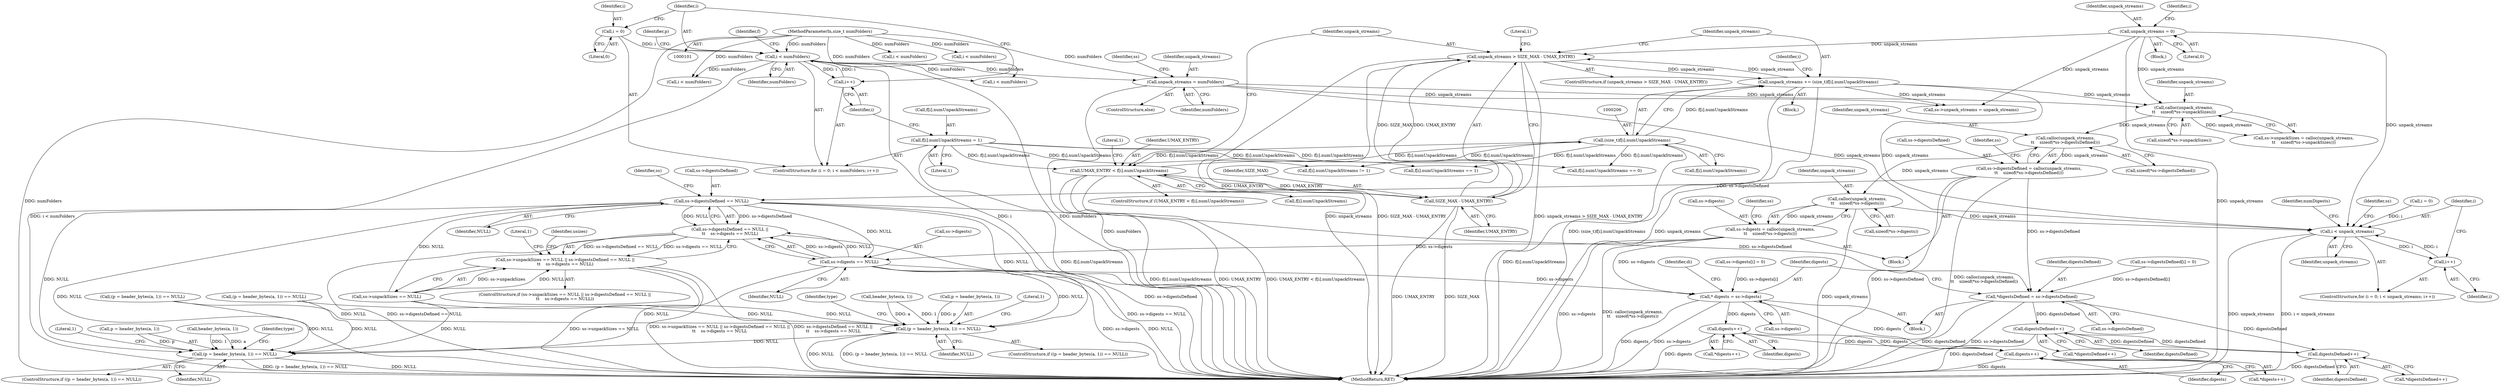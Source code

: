 digraph "0_libarchive_e79ef306afe332faf22e9b442a2c6b59cb175573@API" {
"1000254" [label="(Call,calloc(unpack_streams,\n\t\t    sizeof(*ss->digestsDefined)))"];
"1000243" [label="(Call,calloc(unpack_streams,\n\t\t    sizeof(*ss->unpackSizes)))"];
"1000228" [label="(Call,unpack_streams = numFolders)"];
"1000123" [label="(Call,i < numFolders)"];
"1000120" [label="(Call,i = 0)"];
"1000126" [label="(Call,i++)"];
"1000105" [label="(MethodParameterIn,size_t numFolders)"];
"1000155" [label="(Call,unpack_streams = 0)"];
"1000203" [label="(Call,unpack_streams += (size_t)f[i].numUnpackStreams)"];
"1000205" [label="(Call,(size_t)f[i].numUnpackStreams)"];
"1000183" [label="(Call,UMAX_ENTRY < f[i].numUnpackStreams)"];
"1000196" [label="(Call,SIZE_MAX - UMAX_ENTRY)"];
"1000128" [label="(Call,f[i].numUnpackStreams = 1)"];
"1000194" [label="(Call,unpack_streams > SIZE_MAX - UMAX_ENTRY)"];
"1000250" [label="(Call,ss->digestsDefined = calloc(unpack_streams,\n\t\t    sizeof(*ss->digestsDefined)))"];
"1000280" [label="(Call,ss->digestsDefined == NULL)"];
"1000279" [label="(Call,ss->digestsDefined == NULL ||\n\t\t    ss->digests == NULL)"];
"1000273" [label="(Call,ss->unpackSizes == NULL || ss->digestsDefined == NULL ||\n\t\t    ss->digests == NULL)"];
"1000285" [label="(Call,ss->digests == NULL)"];
"1000372" [label="(Call,(p = header_bytes(a, 1)) == NULL)"];
"1000571" [label="(Call,(p = header_bytes(a, 1)) == NULL)"];
"1000460" [label="(Call,* digests = ss->digests)"];
"1000522" [label="(Call,digests++)"];
"1000560" [label="(Call,digests++)"];
"1000454" [label="(Call,*digestsDefined = ss->digestsDefined)"];
"1000517" [label="(Call,digestsDefined++)"];
"1000551" [label="(Call,digestsDefined++)"];
"1000265" [label="(Call,calloc(unpack_streams,\n\t\t    sizeof(*ss->digests)))"];
"1000261" [label="(Call,ss->digests = calloc(unpack_streams,\n\t\t    sizeof(*ss->digests)))"];
"1000390" [label="(Call,i < unpack_streams)"];
"1000393" [label="(Call,i++)"];
"1000263" [label="(Identifier,ss)"];
"1000274" [label="(Call,ss->unpackSizes == NULL)"];
"1000156" [label="(Identifier,unpack_streams)"];
"1000245" [label="(Call,sizeof(*ss->unpackSizes))"];
"1000272" [label="(ControlStructure,if (ss->unpackSizes == NULL || ss->digestsDefined == NULL ||\n\t\t    ss->digests == NULL))"];
"1000461" [label="(Identifier,digests)"];
"1000371" [label="(ControlStructure,if ((p = header_bytes(a, 1)) == NULL))"];
"1000393" [label="(Call,i++)"];
"1000392" [label="(Identifier,unpack_streams)"];
"1000378" [label="(Identifier,NULL)"];
"1000250" [label="(Call,ss->digestsDefined = calloc(unpack_streams,\n\t\t    sizeof(*ss->digestsDefined)))"];
"1000213" [label="(Call,(p = header_bytes(a, 1)) == NULL)"];
"1000280" [label="(Call,ss->digestsDefined == NULL)"];
"1000266" [label="(Identifier,unpack_streams)"];
"1000394" [label="(Identifier,i)"];
"1000192" [label="(Literal,1)"];
"1000125" [label="(Identifier,numFolders)"];
"1000229" [label="(Identifier,unpack_streams)"];
"1000577" [label="(Identifier,NULL)"];
"1000292" [label="(Literal,1)"];
"1000281" [label="(Call,ss->digestsDefined)"];
"1000154" [label="(Block,)"];
"1000254" [label="(Call,calloc(unpack_streams,\n\t\t    sizeof(*ss->digestsDefined)))"];
"1000550" [label="(Call,*digestsDefined++)"];
"1000196" [label="(Call,SIZE_MAX - UMAX_ENTRY)"];
"1000134" [label="(Literal,1)"];
"1000391" [label="(Identifier,i)"];
"1000390" [label="(Call,i < unpack_streams)"];
"1000396" [label="(Call,ss->digestsDefined[i] = 0)"];
"1000239" [label="(Call,ss->unpackSizes = calloc(unpack_streams,\n\t\t    sizeof(*ss->unpackSizes)))"];
"1000230" [label="(Identifier,numFolders)"];
"1000582" [label="(Identifier,type)"];
"1000455" [label="(Identifier,digestsDefined)"];
"1000183" [label="(Call,UMAX_ENTRY < f[i].numUnpackStreams)"];
"1000228" [label="(Call,unpack_streams = numFolders)"];
"1000594" [label="(MethodReturn,RET)"];
"1000580" [label="(Literal,1)"];
"1000123" [label="(Call,i < numFolders)"];
"1000570" [label="(ControlStructure,if ((p = header_bytes(a, 1)) == NULL))"];
"1000522" [label="(Call,digests++)"];
"1000185" [label="(Call,f[i].numUnpackStreams)"];
"1000166" [label="(Identifier,i)"];
"1000518" [label="(Identifier,digestsDefined)"];
"1000454" [label="(Call,*digestsDefined = ss->digestsDefined)"];
"1000559" [label="(Call,*digests++)"];
"1000373" [label="(Call,p = header_bytes(a, 1))"];
"1000261" [label="(Call,ss->digests = calloc(unpack_streams,\n\t\t    sizeof(*ss->digests)))"];
"1000243" [label="(Call,calloc(unpack_streams,\n\t\t    sizeof(*ss->unpackSizes)))"];
"1000127" [label="(Identifier,i)"];
"1000294" [label="(Identifier,usizes)"];
"1000286" [label="(Call,ss->digests)"];
"1000203" [label="(Call,unpack_streams += (size_t)f[i].numUnpackStreams)"];
"1000574" [label="(Call,header_bytes(a, 1))"];
"1000456" [label="(Call,ss->digestsDefined)"];
"1000167" [label="(Block,)"];
"1000205" [label="(Call,(size_t)f[i].numUnpackStreams)"];
"1000131" [label="(Identifier,f)"];
"1000417" [label="(Call,i < numFolders)"];
"1000523" [label="(Identifier,digests)"];
"1000572" [label="(Call,p = header_bytes(a, 1))"];
"1000184" [label="(Identifier,UMAX_ENTRY)"];
"1000381" [label="(Literal,1)"];
"1000411" [label="(Identifier,numDigests)"];
"1000182" [label="(ControlStructure,if (UMAX_ENTRY < f[i].numUnpackStreams))"];
"1000233" [label="(Identifier,ss)"];
"1000399" [label="(Identifier,ss)"];
"1000284" [label="(Identifier,NULL)"];
"1000375" [label="(Call,header_bytes(a, 1))"];
"1000287" [label="(Identifier,ss)"];
"1000126" [label="(Call,i++)"];
"1000551" [label="(Call,digestsDefined++)"];
"1000244" [label="(Identifier,unpack_streams)"];
"1000207" [label="(Call,f[i].numUnpackStreams)"];
"1000267" [label="(Call,sizeof(*ss->digests))"];
"1000231" [label="(Call,ss->unpack_streams = unpack_streams)"];
"1000387" [label="(Call,i = 0)"];
"1000451" [label="(Block,)"];
"1000251" [label="(Call,ss->digestsDefined)"];
"1000160" [label="(Identifier,i)"];
"1000119" [label="(ControlStructure,for (i = 0; i < numFolders; i++))"];
"1000157" [label="(Literal,0)"];
"1000403" [label="(Call,ss->digests[i] = 0)"];
"1000138" [label="(Identifier,p)"];
"1000129" [label="(Call,f[i].numUnpackStreams)"];
"1000128" [label="(Call,f[i].numUnpackStreams = 1)"];
"1000494" [label="(Call,i < numFolders)"];
"1000302" [label="(Call,i < numFolders)"];
"1000311" [label="(Call,f[i].numUnpackStreams == 0)"];
"1000279" [label="(Call,ss->digestsDefined == NULL ||\n\t\t    ss->digests == NULL)"];
"1000122" [label="(Literal,0)"];
"1000256" [label="(Call,sizeof(*ss->digestsDefined))"];
"1000136" [label="(Call,(p = header_bytes(a, 1)) == NULL)"];
"1000121" [label="(Identifier,i)"];
"1000195" [label="(Identifier,unpack_streams)"];
"1000467" [label="(Identifier,di)"];
"1000560" [label="(Call,digests++)"];
"1000120" [label="(Call,i = 0)"];
"1000460" [label="(Call,* digests = ss->digests)"];
"1000124" [label="(Identifier,i)"];
"1000202" [label="(Literal,1)"];
"1000198" [label="(Identifier,UMAX_ENTRY)"];
"1000197" [label="(Identifier,SIZE_MAX)"];
"1000273" [label="(Call,ss->unpackSizes == NULL || ss->digestsDefined == NULL ||\n\t\t    ss->digests == NULL)"];
"1000386" [label="(ControlStructure,for (i = 0; i < unpack_streams; i++))"];
"1000265" [label="(Call,calloc(unpack_streams,\n\t\t    sizeof(*ss->digests)))"];
"1000162" [label="(Call,i < numFolders)"];
"1000155" [label="(Call,unpack_streams = 0)"];
"1000194" [label="(Call,unpack_streams > SIZE_MAX - UMAX_ENTRY)"];
"1000425" [label="(Call,f[i].numUnpackStreams != 1)"];
"1000552" [label="(Identifier,digestsDefined)"];
"1000204" [label="(Identifier,unpack_streams)"];
"1000517" [label="(Call,digestsDefined++)"];
"1000516" [label="(Call,*digestsDefined++)"];
"1000383" [label="(Identifier,type)"];
"1000502" [label="(Call,f[i].numUnpackStreams == 1)"];
"1000262" [label="(Call,ss->digests)"];
"1000571" [label="(Call,(p = header_bytes(a, 1)) == NULL)"];
"1000372" [label="(Call,(p = header_bytes(a, 1)) == NULL)"];
"1000289" [label="(Identifier,NULL)"];
"1000462" [label="(Call,ss->digests)"];
"1000238" [label="(Block,)"];
"1000227" [label="(ControlStructure,else)"];
"1000105" [label="(MethodParameterIn,size_t numFolders)"];
"1000193" [label="(ControlStructure,if (unpack_streams > SIZE_MAX - UMAX_ENTRY))"];
"1000285" [label="(Call,ss->digests == NULL)"];
"1000561" [label="(Identifier,digests)"];
"1000276" [label="(Identifier,ss)"];
"1000521" [label="(Call,*digests++)"];
"1000255" [label="(Identifier,unpack_streams)"];
"1000254" -> "1000250"  [label="AST: "];
"1000254" -> "1000256"  [label="CFG: "];
"1000255" -> "1000254"  [label="AST: "];
"1000256" -> "1000254"  [label="AST: "];
"1000250" -> "1000254"  [label="CFG: "];
"1000254" -> "1000250"  [label="DDG: unpack_streams"];
"1000243" -> "1000254"  [label="DDG: unpack_streams"];
"1000254" -> "1000265"  [label="DDG: unpack_streams"];
"1000243" -> "1000239"  [label="AST: "];
"1000243" -> "1000245"  [label="CFG: "];
"1000244" -> "1000243"  [label="AST: "];
"1000245" -> "1000243"  [label="AST: "];
"1000239" -> "1000243"  [label="CFG: "];
"1000243" -> "1000239"  [label="DDG: unpack_streams"];
"1000228" -> "1000243"  [label="DDG: unpack_streams"];
"1000155" -> "1000243"  [label="DDG: unpack_streams"];
"1000203" -> "1000243"  [label="DDG: unpack_streams"];
"1000228" -> "1000227"  [label="AST: "];
"1000228" -> "1000230"  [label="CFG: "];
"1000229" -> "1000228"  [label="AST: "];
"1000230" -> "1000228"  [label="AST: "];
"1000233" -> "1000228"  [label="CFG: "];
"1000228" -> "1000594"  [label="DDG: numFolders"];
"1000123" -> "1000228"  [label="DDG: numFolders"];
"1000105" -> "1000228"  [label="DDG: numFolders"];
"1000228" -> "1000231"  [label="DDG: unpack_streams"];
"1000228" -> "1000390"  [label="DDG: unpack_streams"];
"1000123" -> "1000119"  [label="AST: "];
"1000123" -> "1000125"  [label="CFG: "];
"1000124" -> "1000123"  [label="AST: "];
"1000125" -> "1000123"  [label="AST: "];
"1000131" -> "1000123"  [label="CFG: "];
"1000138" -> "1000123"  [label="CFG: "];
"1000123" -> "1000594"  [label="DDG: numFolders"];
"1000123" -> "1000594"  [label="DDG: i < numFolders"];
"1000123" -> "1000594"  [label="DDG: i"];
"1000120" -> "1000123"  [label="DDG: i"];
"1000126" -> "1000123"  [label="DDG: i"];
"1000105" -> "1000123"  [label="DDG: numFolders"];
"1000123" -> "1000126"  [label="DDG: i"];
"1000123" -> "1000162"  [label="DDG: numFolders"];
"1000123" -> "1000302"  [label="DDG: numFolders"];
"1000120" -> "1000119"  [label="AST: "];
"1000120" -> "1000122"  [label="CFG: "];
"1000121" -> "1000120"  [label="AST: "];
"1000122" -> "1000120"  [label="AST: "];
"1000124" -> "1000120"  [label="CFG: "];
"1000126" -> "1000119"  [label="AST: "];
"1000126" -> "1000127"  [label="CFG: "];
"1000127" -> "1000126"  [label="AST: "];
"1000124" -> "1000126"  [label="CFG: "];
"1000105" -> "1000101"  [label="AST: "];
"1000105" -> "1000594"  [label="DDG: numFolders"];
"1000105" -> "1000162"  [label="DDG: numFolders"];
"1000105" -> "1000302"  [label="DDG: numFolders"];
"1000105" -> "1000417"  [label="DDG: numFolders"];
"1000105" -> "1000494"  [label="DDG: numFolders"];
"1000155" -> "1000154"  [label="AST: "];
"1000155" -> "1000157"  [label="CFG: "];
"1000156" -> "1000155"  [label="AST: "];
"1000157" -> "1000155"  [label="AST: "];
"1000160" -> "1000155"  [label="CFG: "];
"1000155" -> "1000594"  [label="DDG: unpack_streams"];
"1000155" -> "1000194"  [label="DDG: unpack_streams"];
"1000155" -> "1000231"  [label="DDG: unpack_streams"];
"1000155" -> "1000390"  [label="DDG: unpack_streams"];
"1000203" -> "1000167"  [label="AST: "];
"1000203" -> "1000205"  [label="CFG: "];
"1000204" -> "1000203"  [label="AST: "];
"1000205" -> "1000203"  [label="AST: "];
"1000166" -> "1000203"  [label="CFG: "];
"1000203" -> "1000594"  [label="DDG: (size_t)f[i].numUnpackStreams"];
"1000203" -> "1000594"  [label="DDG: unpack_streams"];
"1000203" -> "1000194"  [label="DDG: unpack_streams"];
"1000205" -> "1000203"  [label="DDG: f[i].numUnpackStreams"];
"1000194" -> "1000203"  [label="DDG: unpack_streams"];
"1000203" -> "1000231"  [label="DDG: unpack_streams"];
"1000203" -> "1000390"  [label="DDG: unpack_streams"];
"1000205" -> "1000207"  [label="CFG: "];
"1000206" -> "1000205"  [label="AST: "];
"1000207" -> "1000205"  [label="AST: "];
"1000205" -> "1000594"  [label="DDG: f[i].numUnpackStreams"];
"1000205" -> "1000183"  [label="DDG: f[i].numUnpackStreams"];
"1000183" -> "1000205"  [label="DDG: f[i].numUnpackStreams"];
"1000205" -> "1000311"  [label="DDG: f[i].numUnpackStreams"];
"1000205" -> "1000425"  [label="DDG: f[i].numUnpackStreams"];
"1000205" -> "1000502"  [label="DDG: f[i].numUnpackStreams"];
"1000183" -> "1000182"  [label="AST: "];
"1000183" -> "1000185"  [label="CFG: "];
"1000184" -> "1000183"  [label="AST: "];
"1000185" -> "1000183"  [label="AST: "];
"1000192" -> "1000183"  [label="CFG: "];
"1000195" -> "1000183"  [label="CFG: "];
"1000183" -> "1000594"  [label="DDG: f[i].numUnpackStreams"];
"1000183" -> "1000594"  [label="DDG: UMAX_ENTRY"];
"1000183" -> "1000594"  [label="DDG: UMAX_ENTRY < f[i].numUnpackStreams"];
"1000196" -> "1000183"  [label="DDG: UMAX_ENTRY"];
"1000128" -> "1000183"  [label="DDG: f[i].numUnpackStreams"];
"1000183" -> "1000196"  [label="DDG: UMAX_ENTRY"];
"1000196" -> "1000194"  [label="AST: "];
"1000196" -> "1000198"  [label="CFG: "];
"1000197" -> "1000196"  [label="AST: "];
"1000198" -> "1000196"  [label="AST: "];
"1000194" -> "1000196"  [label="CFG: "];
"1000196" -> "1000594"  [label="DDG: SIZE_MAX"];
"1000196" -> "1000594"  [label="DDG: UMAX_ENTRY"];
"1000196" -> "1000194"  [label="DDG: SIZE_MAX"];
"1000196" -> "1000194"  [label="DDG: UMAX_ENTRY"];
"1000128" -> "1000119"  [label="AST: "];
"1000128" -> "1000134"  [label="CFG: "];
"1000129" -> "1000128"  [label="AST: "];
"1000134" -> "1000128"  [label="AST: "];
"1000127" -> "1000128"  [label="CFG: "];
"1000128" -> "1000594"  [label="DDG: f[i].numUnpackStreams"];
"1000128" -> "1000311"  [label="DDG: f[i].numUnpackStreams"];
"1000128" -> "1000425"  [label="DDG: f[i].numUnpackStreams"];
"1000128" -> "1000502"  [label="DDG: f[i].numUnpackStreams"];
"1000194" -> "1000193"  [label="AST: "];
"1000195" -> "1000194"  [label="AST: "];
"1000202" -> "1000194"  [label="CFG: "];
"1000204" -> "1000194"  [label="CFG: "];
"1000194" -> "1000594"  [label="DDG: unpack_streams > SIZE_MAX - UMAX_ENTRY"];
"1000194" -> "1000594"  [label="DDG: unpack_streams"];
"1000194" -> "1000594"  [label="DDG: SIZE_MAX - UMAX_ENTRY"];
"1000250" -> "1000238"  [label="AST: "];
"1000251" -> "1000250"  [label="AST: "];
"1000263" -> "1000250"  [label="CFG: "];
"1000250" -> "1000594"  [label="DDG: ss->digestsDefined"];
"1000250" -> "1000594"  [label="DDG: calloc(unpack_streams,\n\t\t    sizeof(*ss->digestsDefined))"];
"1000250" -> "1000280"  [label="DDG: ss->digestsDefined"];
"1000250" -> "1000454"  [label="DDG: ss->digestsDefined"];
"1000280" -> "1000279"  [label="AST: "];
"1000280" -> "1000284"  [label="CFG: "];
"1000281" -> "1000280"  [label="AST: "];
"1000284" -> "1000280"  [label="AST: "];
"1000287" -> "1000280"  [label="CFG: "];
"1000279" -> "1000280"  [label="CFG: "];
"1000280" -> "1000594"  [label="DDG: NULL"];
"1000280" -> "1000594"  [label="DDG: ss->digestsDefined"];
"1000280" -> "1000279"  [label="DDG: ss->digestsDefined"];
"1000280" -> "1000279"  [label="DDG: NULL"];
"1000274" -> "1000280"  [label="DDG: NULL"];
"1000280" -> "1000285"  [label="DDG: NULL"];
"1000280" -> "1000372"  [label="DDG: NULL"];
"1000280" -> "1000454"  [label="DDG: ss->digestsDefined"];
"1000280" -> "1000571"  [label="DDG: NULL"];
"1000279" -> "1000273"  [label="AST: "];
"1000279" -> "1000285"  [label="CFG: "];
"1000285" -> "1000279"  [label="AST: "];
"1000273" -> "1000279"  [label="CFG: "];
"1000279" -> "1000594"  [label="DDG: ss->digests == NULL"];
"1000279" -> "1000594"  [label="DDG: ss->digestsDefined == NULL"];
"1000279" -> "1000273"  [label="DDG: ss->digestsDefined == NULL"];
"1000279" -> "1000273"  [label="DDG: ss->digests == NULL"];
"1000285" -> "1000279"  [label="DDG: ss->digests"];
"1000285" -> "1000279"  [label="DDG: NULL"];
"1000273" -> "1000272"  [label="AST: "];
"1000273" -> "1000274"  [label="CFG: "];
"1000274" -> "1000273"  [label="AST: "];
"1000292" -> "1000273"  [label="CFG: "];
"1000294" -> "1000273"  [label="CFG: "];
"1000273" -> "1000594"  [label="DDG: ss->unpackSizes == NULL"];
"1000273" -> "1000594"  [label="DDG: ss->unpackSizes == NULL || ss->digestsDefined == NULL ||\n\t\t    ss->digests == NULL"];
"1000273" -> "1000594"  [label="DDG: ss->digestsDefined == NULL ||\n\t\t    ss->digests == NULL"];
"1000274" -> "1000273"  [label="DDG: ss->unpackSizes"];
"1000274" -> "1000273"  [label="DDG: NULL"];
"1000285" -> "1000289"  [label="CFG: "];
"1000286" -> "1000285"  [label="AST: "];
"1000289" -> "1000285"  [label="AST: "];
"1000285" -> "1000594"  [label="DDG: ss->digests"];
"1000285" -> "1000594"  [label="DDG: NULL"];
"1000261" -> "1000285"  [label="DDG: ss->digests"];
"1000285" -> "1000372"  [label="DDG: NULL"];
"1000285" -> "1000460"  [label="DDG: ss->digests"];
"1000285" -> "1000571"  [label="DDG: NULL"];
"1000372" -> "1000371"  [label="AST: "];
"1000372" -> "1000378"  [label="CFG: "];
"1000373" -> "1000372"  [label="AST: "];
"1000378" -> "1000372"  [label="AST: "];
"1000381" -> "1000372"  [label="CFG: "];
"1000383" -> "1000372"  [label="CFG: "];
"1000372" -> "1000594"  [label="DDG: NULL"];
"1000372" -> "1000594"  [label="DDG: (p = header_bytes(a, 1)) == NULL"];
"1000373" -> "1000372"  [label="DDG: p"];
"1000375" -> "1000372"  [label="DDG: a"];
"1000375" -> "1000372"  [label="DDG: 1"];
"1000136" -> "1000372"  [label="DDG: NULL"];
"1000213" -> "1000372"  [label="DDG: NULL"];
"1000274" -> "1000372"  [label="DDG: NULL"];
"1000372" -> "1000571"  [label="DDG: NULL"];
"1000571" -> "1000570"  [label="AST: "];
"1000571" -> "1000577"  [label="CFG: "];
"1000572" -> "1000571"  [label="AST: "];
"1000577" -> "1000571"  [label="AST: "];
"1000580" -> "1000571"  [label="CFG: "];
"1000582" -> "1000571"  [label="CFG: "];
"1000571" -> "1000594"  [label="DDG: (p = header_bytes(a, 1)) == NULL"];
"1000571" -> "1000594"  [label="DDG: NULL"];
"1000572" -> "1000571"  [label="DDG: p"];
"1000574" -> "1000571"  [label="DDG: a"];
"1000574" -> "1000571"  [label="DDG: 1"];
"1000136" -> "1000571"  [label="DDG: NULL"];
"1000213" -> "1000571"  [label="DDG: NULL"];
"1000274" -> "1000571"  [label="DDG: NULL"];
"1000460" -> "1000451"  [label="AST: "];
"1000460" -> "1000462"  [label="CFG: "];
"1000461" -> "1000460"  [label="AST: "];
"1000462" -> "1000460"  [label="AST: "];
"1000467" -> "1000460"  [label="CFG: "];
"1000460" -> "1000594"  [label="DDG: digests"];
"1000460" -> "1000594"  [label="DDG: ss->digests"];
"1000403" -> "1000460"  [label="DDG: ss->digests[i]"];
"1000261" -> "1000460"  [label="DDG: ss->digests"];
"1000460" -> "1000522"  [label="DDG: digests"];
"1000460" -> "1000560"  [label="DDG: digests"];
"1000522" -> "1000521"  [label="AST: "];
"1000522" -> "1000523"  [label="CFG: "];
"1000523" -> "1000522"  [label="AST: "];
"1000521" -> "1000522"  [label="CFG: "];
"1000522" -> "1000594"  [label="DDG: digests"];
"1000560" -> "1000522"  [label="DDG: digests"];
"1000522" -> "1000560"  [label="DDG: digests"];
"1000560" -> "1000559"  [label="AST: "];
"1000560" -> "1000561"  [label="CFG: "];
"1000561" -> "1000560"  [label="AST: "];
"1000559" -> "1000560"  [label="CFG: "];
"1000560" -> "1000594"  [label="DDG: digests"];
"1000454" -> "1000451"  [label="AST: "];
"1000454" -> "1000456"  [label="CFG: "];
"1000455" -> "1000454"  [label="AST: "];
"1000456" -> "1000454"  [label="AST: "];
"1000461" -> "1000454"  [label="CFG: "];
"1000454" -> "1000594"  [label="DDG: digestsDefined"];
"1000454" -> "1000594"  [label="DDG: ss->digestsDefined"];
"1000396" -> "1000454"  [label="DDG: ss->digestsDefined[i]"];
"1000454" -> "1000517"  [label="DDG: digestsDefined"];
"1000454" -> "1000551"  [label="DDG: digestsDefined"];
"1000517" -> "1000516"  [label="AST: "];
"1000517" -> "1000518"  [label="CFG: "];
"1000518" -> "1000517"  [label="AST: "];
"1000516" -> "1000517"  [label="CFG: "];
"1000517" -> "1000594"  [label="DDG: digestsDefined"];
"1000551" -> "1000517"  [label="DDG: digestsDefined"];
"1000517" -> "1000551"  [label="DDG: digestsDefined"];
"1000551" -> "1000550"  [label="AST: "];
"1000551" -> "1000552"  [label="CFG: "];
"1000552" -> "1000551"  [label="AST: "];
"1000550" -> "1000551"  [label="CFG: "];
"1000551" -> "1000594"  [label="DDG: digestsDefined"];
"1000265" -> "1000261"  [label="AST: "];
"1000265" -> "1000267"  [label="CFG: "];
"1000266" -> "1000265"  [label="AST: "];
"1000267" -> "1000265"  [label="AST: "];
"1000261" -> "1000265"  [label="CFG: "];
"1000265" -> "1000594"  [label="DDG: unpack_streams"];
"1000265" -> "1000261"  [label="DDG: unpack_streams"];
"1000265" -> "1000390"  [label="DDG: unpack_streams"];
"1000261" -> "1000238"  [label="AST: "];
"1000262" -> "1000261"  [label="AST: "];
"1000276" -> "1000261"  [label="CFG: "];
"1000261" -> "1000594"  [label="DDG: ss->digests"];
"1000261" -> "1000594"  [label="DDG: calloc(unpack_streams,\n\t\t    sizeof(*ss->digests))"];
"1000390" -> "1000386"  [label="AST: "];
"1000390" -> "1000392"  [label="CFG: "];
"1000391" -> "1000390"  [label="AST: "];
"1000392" -> "1000390"  [label="AST: "];
"1000399" -> "1000390"  [label="CFG: "];
"1000411" -> "1000390"  [label="CFG: "];
"1000390" -> "1000594"  [label="DDG: unpack_streams"];
"1000390" -> "1000594"  [label="DDG: i < unpack_streams"];
"1000393" -> "1000390"  [label="DDG: i"];
"1000387" -> "1000390"  [label="DDG: i"];
"1000390" -> "1000393"  [label="DDG: i"];
"1000393" -> "1000386"  [label="AST: "];
"1000393" -> "1000394"  [label="CFG: "];
"1000394" -> "1000393"  [label="AST: "];
"1000391" -> "1000393"  [label="CFG: "];
}

